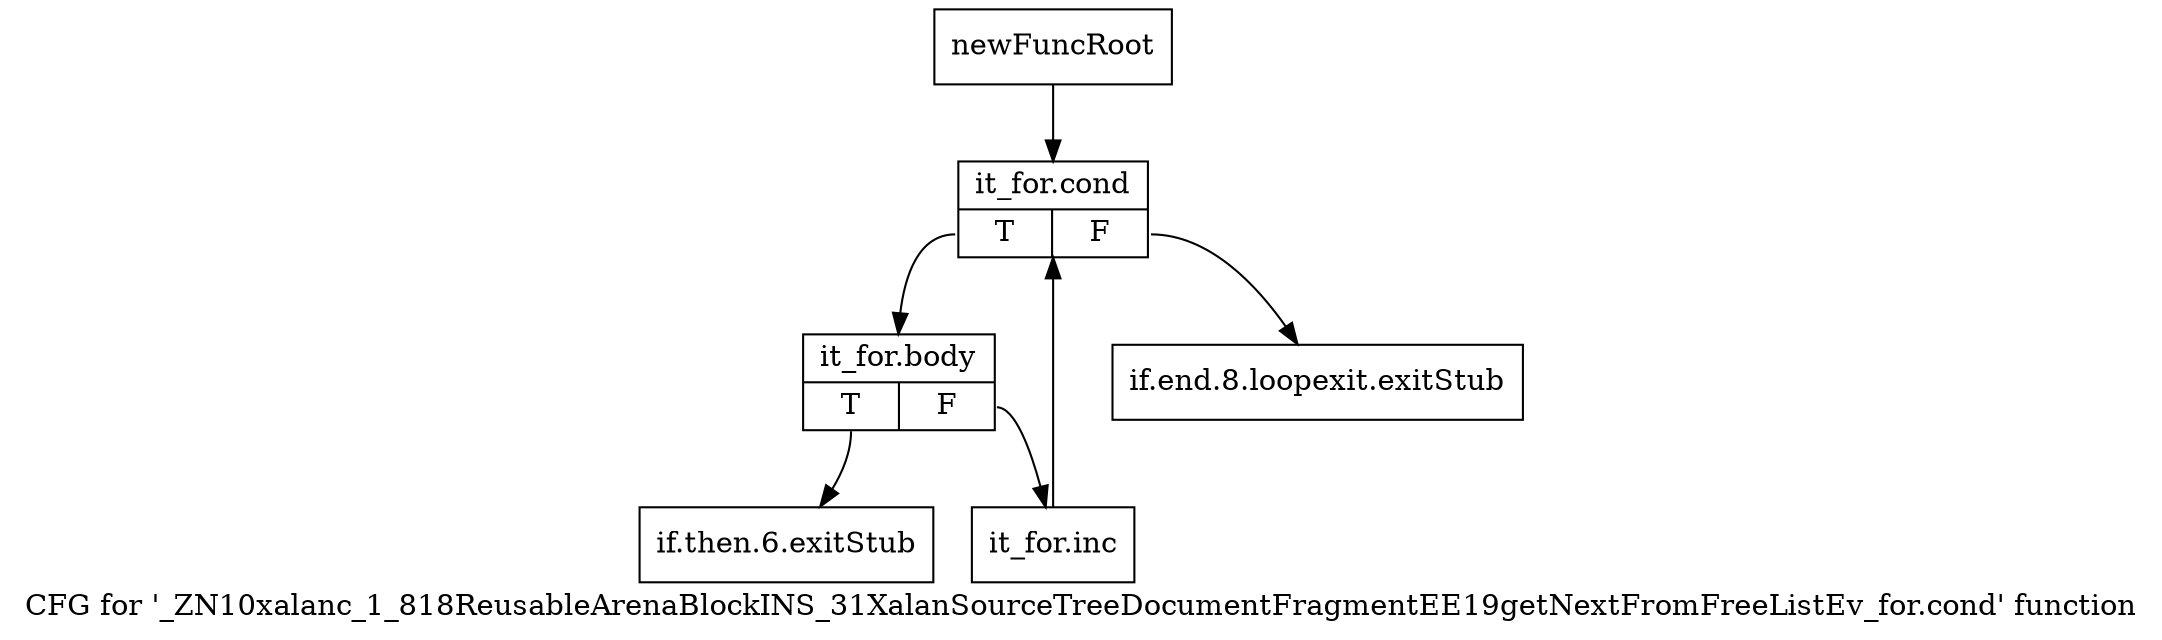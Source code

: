 digraph "CFG for '_ZN10xalanc_1_818ReusableArenaBlockINS_31XalanSourceTreeDocumentFragmentEE19getNextFromFreeListEv_for.cond' function" {
	label="CFG for '_ZN10xalanc_1_818ReusableArenaBlockINS_31XalanSourceTreeDocumentFragmentEE19getNextFromFreeListEv_for.cond' function";

	Node0x83f2ae0 [shape=record,label="{newFuncRoot}"];
	Node0x83f2ae0 -> Node0x83f2d30;
	Node0x83f2c90 [shape=record,label="{if.end.8.loopexit.exitStub}"];
	Node0x83f2ce0 [shape=record,label="{if.then.6.exitStub}"];
	Node0x83f2d30 [shape=record,label="{it_for.cond|{<s0>T|<s1>F}}"];
	Node0x83f2d30:s0 -> Node0x83f2d80;
	Node0x83f2d30:s1 -> Node0x83f2c90;
	Node0x83f2d80 [shape=record,label="{it_for.body|{<s0>T|<s1>F}}"];
	Node0x83f2d80:s0 -> Node0x83f2ce0;
	Node0x83f2d80:s1 -> Node0x83f2dd0;
	Node0x83f2dd0 [shape=record,label="{it_for.inc}"];
	Node0x83f2dd0 -> Node0x83f2d30;
}
